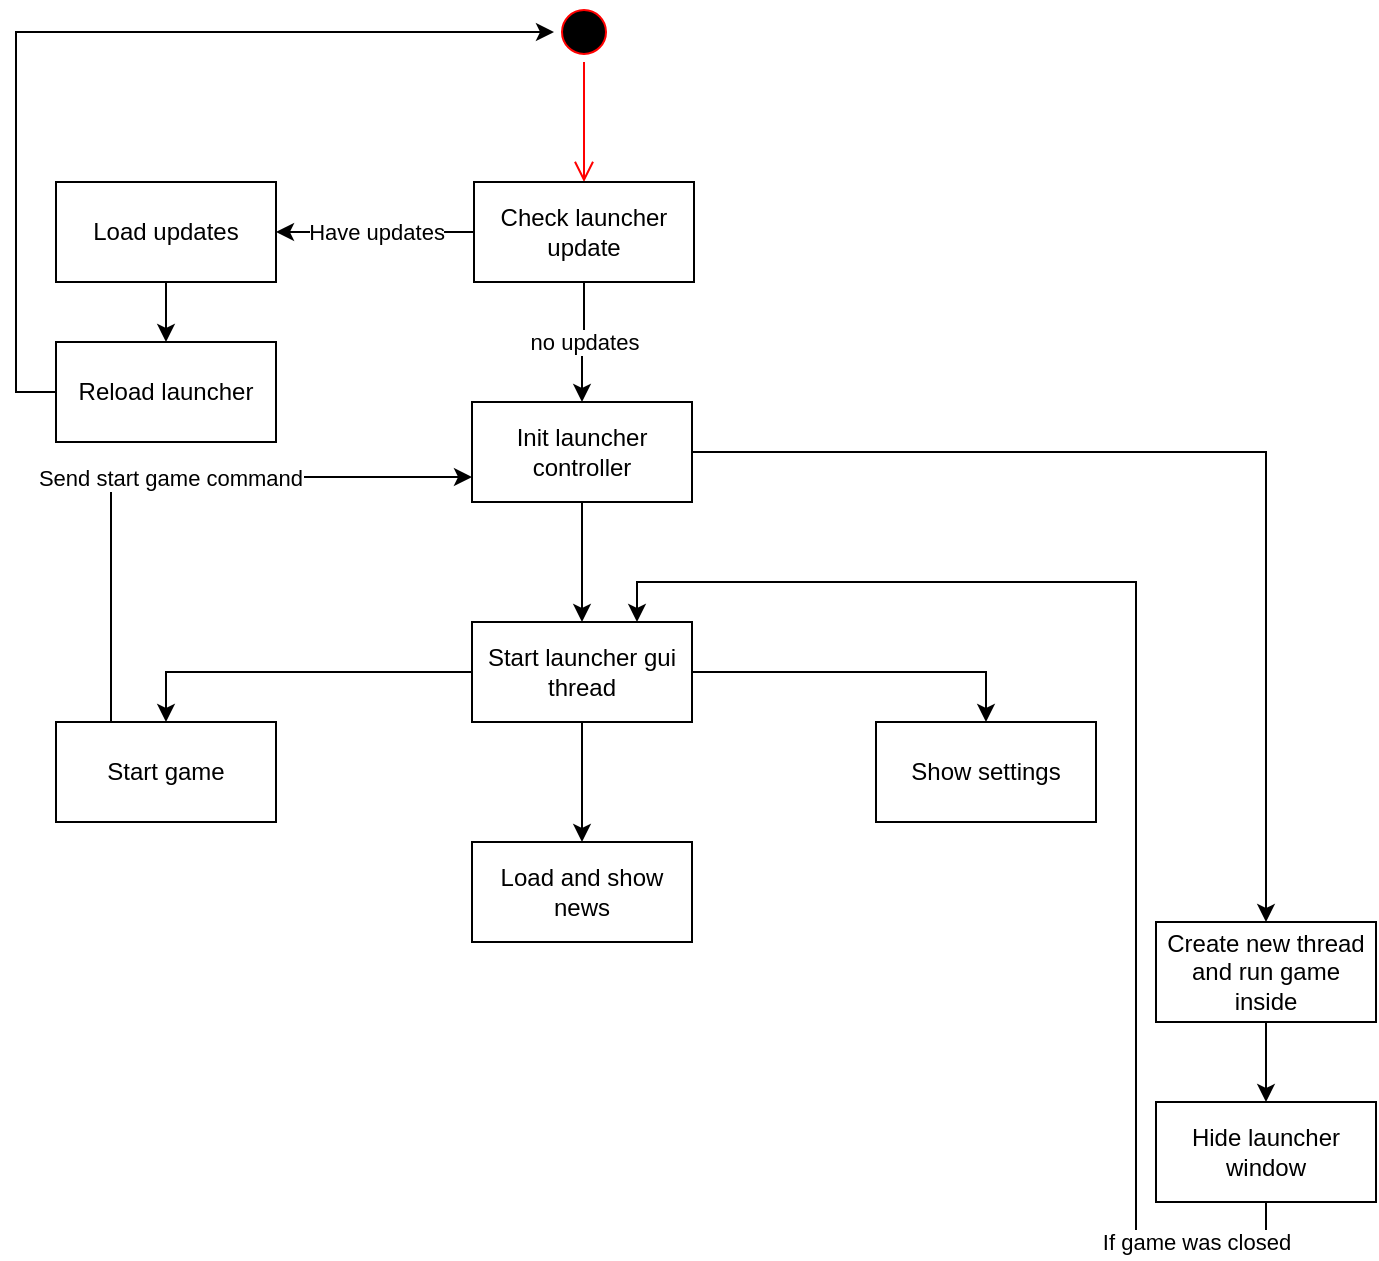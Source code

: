 <mxfile version="22.1.11" type="device">
  <diagram name="Страница — 1" id="w1xq7jZBInlsBDLsZTdN">
    <mxGraphModel dx="1311" dy="706" grid="1" gridSize="10" guides="1" tooltips="1" connect="1" arrows="1" fold="1" page="1" pageScale="1" pageWidth="827" pageHeight="1169" math="0" shadow="0">
      <root>
        <mxCell id="0" />
        <mxCell id="1" parent="0" />
        <mxCell id="fqSPiVFqXpXNG0xnGIIQ-3" value="" style="ellipse;html=1;shape=startState;fillColor=#000000;strokeColor=#ff0000;" vertex="1" parent="1">
          <mxGeometry x="399" y="50" width="30" height="30" as="geometry" />
        </mxCell>
        <mxCell id="fqSPiVFqXpXNG0xnGIIQ-4" value="" style="edgeStyle=orthogonalEdgeStyle;html=1;verticalAlign=bottom;endArrow=open;endSize=8;strokeColor=#ff0000;rounded=0;" edge="1" source="fqSPiVFqXpXNG0xnGIIQ-3" parent="1">
          <mxGeometry relative="1" as="geometry">
            <mxPoint x="414" y="140" as="targetPoint" />
          </mxGeometry>
        </mxCell>
        <mxCell id="fqSPiVFqXpXNG0xnGIIQ-7" value="no updates" style="edgeStyle=orthogonalEdgeStyle;rounded=0;orthogonalLoop=1;jettySize=auto;html=1;entryX=0.5;entryY=0;entryDx=0;entryDy=0;" edge="1" parent="1" source="fqSPiVFqXpXNG0xnGIIQ-5" target="fqSPiVFqXpXNG0xnGIIQ-6">
          <mxGeometry relative="1" as="geometry" />
        </mxCell>
        <mxCell id="fqSPiVFqXpXNG0xnGIIQ-13" value="Have updates" style="edgeStyle=orthogonalEdgeStyle;rounded=0;orthogonalLoop=1;jettySize=auto;html=1;exitX=0;exitY=0.5;exitDx=0;exitDy=0;entryX=1;entryY=0.5;entryDx=0;entryDy=0;" edge="1" parent="1" source="fqSPiVFqXpXNG0xnGIIQ-5" target="fqSPiVFqXpXNG0xnGIIQ-12">
          <mxGeometry relative="1" as="geometry" />
        </mxCell>
        <mxCell id="fqSPiVFqXpXNG0xnGIIQ-5" value="Check launcher update" style="html=1;whiteSpace=wrap;" vertex="1" parent="1">
          <mxGeometry x="359" y="140" width="110" height="50" as="geometry" />
        </mxCell>
        <mxCell id="fqSPiVFqXpXNG0xnGIIQ-9" style="edgeStyle=orthogonalEdgeStyle;rounded=0;orthogonalLoop=1;jettySize=auto;html=1;entryX=0.5;entryY=0;entryDx=0;entryDy=0;" edge="1" parent="1" source="fqSPiVFqXpXNG0xnGIIQ-6" target="fqSPiVFqXpXNG0xnGIIQ-8">
          <mxGeometry relative="1" as="geometry" />
        </mxCell>
        <mxCell id="fqSPiVFqXpXNG0xnGIIQ-6" value="Init launcher controller" style="html=1;whiteSpace=wrap;" vertex="1" parent="1">
          <mxGeometry x="358" y="250" width="110" height="50" as="geometry" />
        </mxCell>
        <mxCell id="fqSPiVFqXpXNG0xnGIIQ-17" style="edgeStyle=orthogonalEdgeStyle;rounded=0;orthogonalLoop=1;jettySize=auto;html=1;entryX=0.5;entryY=0;entryDx=0;entryDy=0;" edge="1" parent="1" source="fqSPiVFqXpXNG0xnGIIQ-8" target="fqSPiVFqXpXNG0xnGIIQ-11">
          <mxGeometry relative="1" as="geometry" />
        </mxCell>
        <mxCell id="fqSPiVFqXpXNG0xnGIIQ-19" style="edgeStyle=orthogonalEdgeStyle;rounded=0;orthogonalLoop=1;jettySize=auto;html=1;exitX=1;exitY=0.5;exitDx=0;exitDy=0;entryX=0.5;entryY=0;entryDx=0;entryDy=0;" edge="1" parent="1" source="fqSPiVFqXpXNG0xnGIIQ-8" target="fqSPiVFqXpXNG0xnGIIQ-18">
          <mxGeometry relative="1" as="geometry" />
        </mxCell>
        <mxCell id="fqSPiVFqXpXNG0xnGIIQ-23" style="edgeStyle=orthogonalEdgeStyle;rounded=0;orthogonalLoop=1;jettySize=auto;html=1;exitX=0.5;exitY=1;exitDx=0;exitDy=0;entryX=0.5;entryY=0;entryDx=0;entryDy=0;" edge="1" parent="1" source="fqSPiVFqXpXNG0xnGIIQ-8" target="fqSPiVFqXpXNG0xnGIIQ-22">
          <mxGeometry relative="1" as="geometry" />
        </mxCell>
        <mxCell id="fqSPiVFqXpXNG0xnGIIQ-8" value="Start launcher gui thread" style="html=1;whiteSpace=wrap;" vertex="1" parent="1">
          <mxGeometry x="358" y="360" width="110" height="50" as="geometry" />
        </mxCell>
        <mxCell id="fqSPiVFqXpXNG0xnGIIQ-28" value="Send start game command" style="edgeStyle=orthogonalEdgeStyle;rounded=0;orthogonalLoop=1;jettySize=auto;html=1;exitX=0.25;exitY=0;exitDx=0;exitDy=0;entryX=0;entryY=0.75;entryDx=0;entryDy=0;" edge="1" parent="1" source="fqSPiVFqXpXNG0xnGIIQ-11" target="fqSPiVFqXpXNG0xnGIIQ-6">
          <mxGeometry relative="1" as="geometry" />
        </mxCell>
        <mxCell id="fqSPiVFqXpXNG0xnGIIQ-11" value="Start game" style="html=1;whiteSpace=wrap;" vertex="1" parent="1">
          <mxGeometry x="150" y="410" width="110" height="50" as="geometry" />
        </mxCell>
        <mxCell id="fqSPiVFqXpXNG0xnGIIQ-15" style="edgeStyle=orthogonalEdgeStyle;rounded=0;orthogonalLoop=1;jettySize=auto;html=1;entryX=0.5;entryY=0;entryDx=0;entryDy=0;" edge="1" parent="1" source="fqSPiVFqXpXNG0xnGIIQ-12" target="fqSPiVFqXpXNG0xnGIIQ-14">
          <mxGeometry relative="1" as="geometry" />
        </mxCell>
        <mxCell id="fqSPiVFqXpXNG0xnGIIQ-12" value="Load updates" style="html=1;whiteSpace=wrap;" vertex="1" parent="1">
          <mxGeometry x="150" y="140" width="110" height="50" as="geometry" />
        </mxCell>
        <mxCell id="fqSPiVFqXpXNG0xnGIIQ-16" style="edgeStyle=orthogonalEdgeStyle;rounded=0;orthogonalLoop=1;jettySize=auto;html=1;exitX=0;exitY=0.5;exitDx=0;exitDy=0;entryX=0;entryY=0.5;entryDx=0;entryDy=0;" edge="1" parent="1" source="fqSPiVFqXpXNG0xnGIIQ-14" target="fqSPiVFqXpXNG0xnGIIQ-3">
          <mxGeometry relative="1" as="geometry" />
        </mxCell>
        <mxCell id="fqSPiVFqXpXNG0xnGIIQ-14" value="Reload launcher" style="html=1;whiteSpace=wrap;" vertex="1" parent="1">
          <mxGeometry x="150" y="220" width="110" height="50" as="geometry" />
        </mxCell>
        <mxCell id="fqSPiVFqXpXNG0xnGIIQ-18" value="Show settings" style="html=1;whiteSpace=wrap;" vertex="1" parent="1">
          <mxGeometry x="560" y="410" width="110" height="50" as="geometry" />
        </mxCell>
        <mxCell id="fqSPiVFqXpXNG0xnGIIQ-25" style="edgeStyle=orthogonalEdgeStyle;rounded=0;orthogonalLoop=1;jettySize=auto;html=1;exitX=0.5;exitY=1;exitDx=0;exitDy=0;entryX=0.5;entryY=0;entryDx=0;entryDy=0;" edge="1" parent="1" source="fqSPiVFqXpXNG0xnGIIQ-20" target="fqSPiVFqXpXNG0xnGIIQ-24">
          <mxGeometry relative="1" as="geometry" />
        </mxCell>
        <mxCell id="fqSPiVFqXpXNG0xnGIIQ-20" value="Create new thread and run game inside" style="html=1;whiteSpace=wrap;" vertex="1" parent="1">
          <mxGeometry x="700" y="510" width="110" height="50" as="geometry" />
        </mxCell>
        <mxCell id="fqSPiVFqXpXNG0xnGIIQ-22" value="Load and show news" style="html=1;whiteSpace=wrap;" vertex="1" parent="1">
          <mxGeometry x="358" y="470" width="110" height="50" as="geometry" />
        </mxCell>
        <mxCell id="fqSPiVFqXpXNG0xnGIIQ-27" value="If game was closed" style="edgeStyle=orthogonalEdgeStyle;rounded=0;orthogonalLoop=1;jettySize=auto;html=1;exitX=0.5;exitY=1;exitDx=0;exitDy=0;entryX=0.75;entryY=0;entryDx=0;entryDy=0;" edge="1" parent="1" source="fqSPiVFqXpXNG0xnGIIQ-24" target="fqSPiVFqXpXNG0xnGIIQ-8">
          <mxGeometry x="-0.839" relative="1" as="geometry">
            <mxPoint x="755" y="690" as="targetPoint" />
            <Array as="points">
              <mxPoint x="755" y="670" />
              <mxPoint x="690" y="670" />
              <mxPoint x="690" y="340" />
              <mxPoint x="441" y="340" />
            </Array>
            <mxPoint as="offset" />
          </mxGeometry>
        </mxCell>
        <mxCell id="fqSPiVFqXpXNG0xnGIIQ-24" value="Hide launcher window" style="html=1;whiteSpace=wrap;" vertex="1" parent="1">
          <mxGeometry x="700" y="600" width="110" height="50" as="geometry" />
        </mxCell>
        <mxCell id="fqSPiVFqXpXNG0xnGIIQ-29" style="edgeStyle=orthogonalEdgeStyle;rounded=0;orthogonalLoop=1;jettySize=auto;html=1;exitX=1;exitY=0.5;exitDx=0;exitDy=0;entryX=0.5;entryY=0;entryDx=0;entryDy=0;" edge="1" parent="1" source="fqSPiVFqXpXNG0xnGIIQ-6" target="fqSPiVFqXpXNG0xnGIIQ-20">
          <mxGeometry relative="1" as="geometry">
            <mxPoint x="754" y="503" as="targetPoint" />
          </mxGeometry>
        </mxCell>
      </root>
    </mxGraphModel>
  </diagram>
</mxfile>
